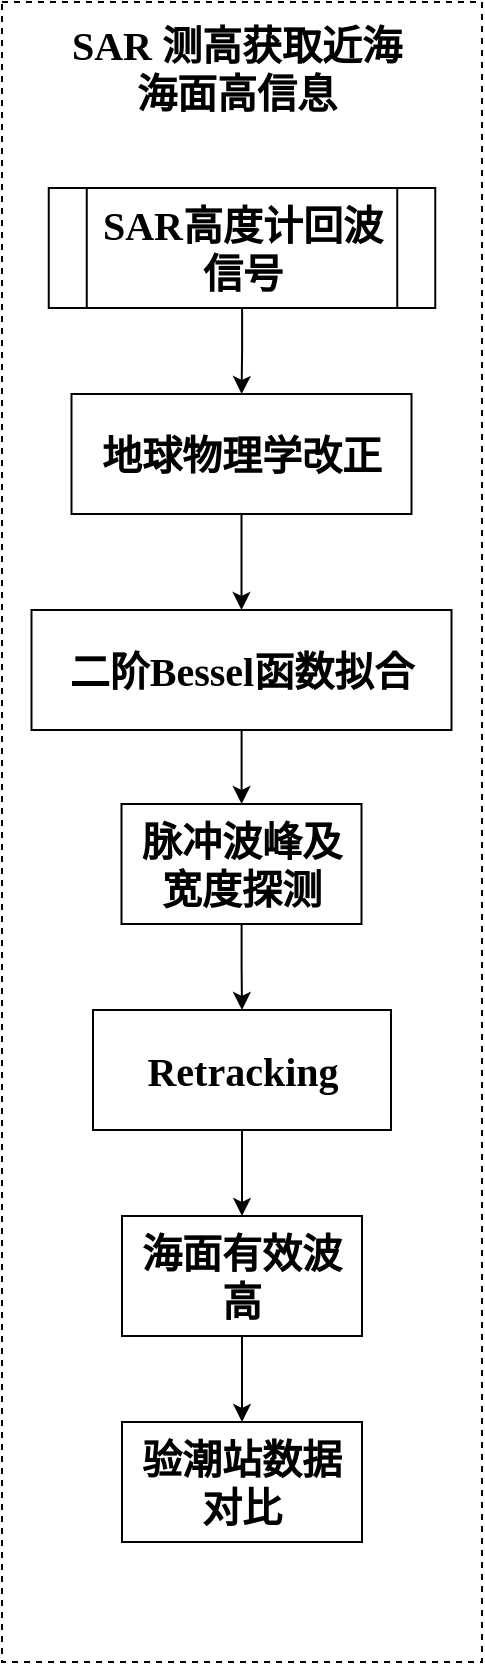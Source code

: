 <mxfile version="14.2.4" type="github">
  <diagram id="LJUEpG_mCuhW2OF_Lj9l" name="Page-1">
    <mxGraphModel dx="3224" dy="1072" grid="1" gridSize="10" guides="1" tooltips="1" connect="1" arrows="1" fold="1" page="1" pageScale="1" pageWidth="1654" pageHeight="1169" math="0" shadow="0">
      <root>
        <mxCell id="0" />
        <mxCell id="1" parent="0" />
        <mxCell id="ifsrLjFecp7uYl0l_mUK-1" value="" style="rounded=0;whiteSpace=wrap;html=1;fontFamily=Times New Roman;fontSize=20;dashed=1;" vertex="1" parent="1">
          <mxGeometry x="-1090" y="50" width="240" height="830" as="geometry" />
        </mxCell>
        <mxCell id="ifsrLjFecp7uYl0l_mUK-2" value="SAR 测高获取近海&lt;br&gt;海面高信息" style="text;html=1;strokeColor=none;fillColor=none;align=center;verticalAlign=middle;whiteSpace=wrap;rounded=0;dashed=1;fontFamily=Times New Roman;fontSize=20;fontStyle=1" vertex="1" parent="1">
          <mxGeometry x="-1073.75" y="70" width="203" height="25" as="geometry" />
        </mxCell>
        <mxCell id="ifsrLjFecp7uYl0l_mUK-3" value="" style="edgeStyle=orthogonalEdgeStyle;rounded=0;orthogonalLoop=1;jettySize=auto;html=1;fontFamily=Times New Roman;fontStyle=1;fontSize=20;" edge="1" parent="1" source="ifsrLjFecp7uYl0l_mUK-4" target="ifsrLjFecp7uYl0l_mUK-6">
          <mxGeometry relative="1" as="geometry" />
        </mxCell>
        <mxCell id="ifsrLjFecp7uYl0l_mUK-4" value="SAR高度计回波信号" style="shape=process;whiteSpace=wrap;html=1;backgroundOutline=1;fontFamily=Times New Roman;fontStyle=1;fontSize=20;" vertex="1" parent="1">
          <mxGeometry x="-1066.62" y="143" width="193.25" height="60" as="geometry" />
        </mxCell>
        <mxCell id="ifsrLjFecp7uYl0l_mUK-5" value="" style="edgeStyle=orthogonalEdgeStyle;rounded=0;orthogonalLoop=1;jettySize=auto;html=1;fontFamily=Times New Roman;fontStyle=1;fontSize=20;" edge="1" parent="1" source="ifsrLjFecp7uYl0l_mUK-6" target="ifsrLjFecp7uYl0l_mUK-8">
          <mxGeometry relative="1" as="geometry" />
        </mxCell>
        <mxCell id="ifsrLjFecp7uYl0l_mUK-6" value="地球物理学改正" style="rounded=0;whiteSpace=wrap;html=1;fontFamily=Times New Roman;fontStyle=1;fontSize=20;" vertex="1" parent="1">
          <mxGeometry x="-1055.25" y="246" width="170" height="60" as="geometry" />
        </mxCell>
        <mxCell id="ifsrLjFecp7uYl0l_mUK-7" value="" style="edgeStyle=orthogonalEdgeStyle;rounded=0;orthogonalLoop=1;jettySize=auto;html=1;fontFamily=Times New Roman;fontStyle=1;fontSize=20;" edge="1" parent="1" source="ifsrLjFecp7uYl0l_mUK-8" target="ifsrLjFecp7uYl0l_mUK-10">
          <mxGeometry relative="1" as="geometry" />
        </mxCell>
        <mxCell id="ifsrLjFecp7uYl0l_mUK-8" value="&lt;span style=&quot;font-size: 20px;&quot;&gt;二阶&lt;/span&gt;&lt;span lang=&quot;EN-US&quot; style=&quot;font-size: 20px;&quot;&gt;Bessel&lt;/span&gt;&lt;span style=&quot;font-size: 20px;&quot;&gt;函数拟合&lt;/span&gt;" style="rounded=0;whiteSpace=wrap;html=1;fontFamily=Times New Roman;fontStyle=1;fontSize=20;" vertex="1" parent="1">
          <mxGeometry x="-1075.25" y="354" width="210" height="60" as="geometry" />
        </mxCell>
        <mxCell id="ifsrLjFecp7uYl0l_mUK-9" value="" style="edgeStyle=orthogonalEdgeStyle;rounded=0;orthogonalLoop=1;jettySize=auto;html=1;fontFamily=Times New Roman;fontStyle=1;fontSize=20;" edge="1" parent="1" source="ifsrLjFecp7uYl0l_mUK-10" target="ifsrLjFecp7uYl0l_mUK-12">
          <mxGeometry relative="1" as="geometry" />
        </mxCell>
        <mxCell id="ifsrLjFecp7uYl0l_mUK-10" value="&lt;span style=&quot;font-size: 20px;&quot;&gt;脉冲波峰及宽度探测&lt;/span&gt;" style="rounded=0;whiteSpace=wrap;html=1;fontFamily=Times New Roman;fontStyle=1;fontSize=20;" vertex="1" parent="1">
          <mxGeometry x="-1030.25" y="451" width="120" height="60" as="geometry" />
        </mxCell>
        <mxCell id="ifsrLjFecp7uYl0l_mUK-11" value="" style="edgeStyle=orthogonalEdgeStyle;rounded=0;orthogonalLoop=1;jettySize=auto;html=1;fontFamily=Times New Roman;fontStyle=1;fontSize=20;" edge="1" parent="1" source="ifsrLjFecp7uYl0l_mUK-12" target="ifsrLjFecp7uYl0l_mUK-14">
          <mxGeometry relative="1" as="geometry" />
        </mxCell>
        <mxCell id="ifsrLjFecp7uYl0l_mUK-12" value="Retracking" style="rounded=0;whiteSpace=wrap;html=1;fontFamily=Times New Roman;fontStyle=1;fontSize=20;" vertex="1" parent="1">
          <mxGeometry x="-1044.5" y="554" width="149" height="60" as="geometry" />
        </mxCell>
        <mxCell id="ifsrLjFecp7uYl0l_mUK-13" value="" style="edgeStyle=orthogonalEdgeStyle;rounded=0;orthogonalLoop=1;jettySize=auto;html=1;fontFamily=Times New Roman;fontStyle=1;fontSize=20;" edge="1" parent="1" source="ifsrLjFecp7uYl0l_mUK-14" target="ifsrLjFecp7uYl0l_mUK-15">
          <mxGeometry relative="1" as="geometry" />
        </mxCell>
        <mxCell id="ifsrLjFecp7uYl0l_mUK-14" value="&lt;span style=&quot;white-space: normal; font-size: 20px;&quot;&gt;海面有效波高&lt;/span&gt;" style="rounded=0;whiteSpace=wrap;html=1;fontFamily=Times New Roman;fontStyle=1;fontSize=20;" vertex="1" parent="1">
          <mxGeometry x="-1030" y="657" width="120" height="60" as="geometry" />
        </mxCell>
        <mxCell id="ifsrLjFecp7uYl0l_mUK-15" value="&lt;span style=&quot;white-space: normal; font-size: 20px;&quot;&gt;验潮站数据对比&lt;/span&gt;" style="rounded=0;whiteSpace=wrap;html=1;fontFamily=Times New Roman;fontStyle=1;fontSize=20;" vertex="1" parent="1">
          <mxGeometry x="-1030" y="760" width="120" height="60" as="geometry" />
        </mxCell>
      </root>
    </mxGraphModel>
  </diagram>
</mxfile>
